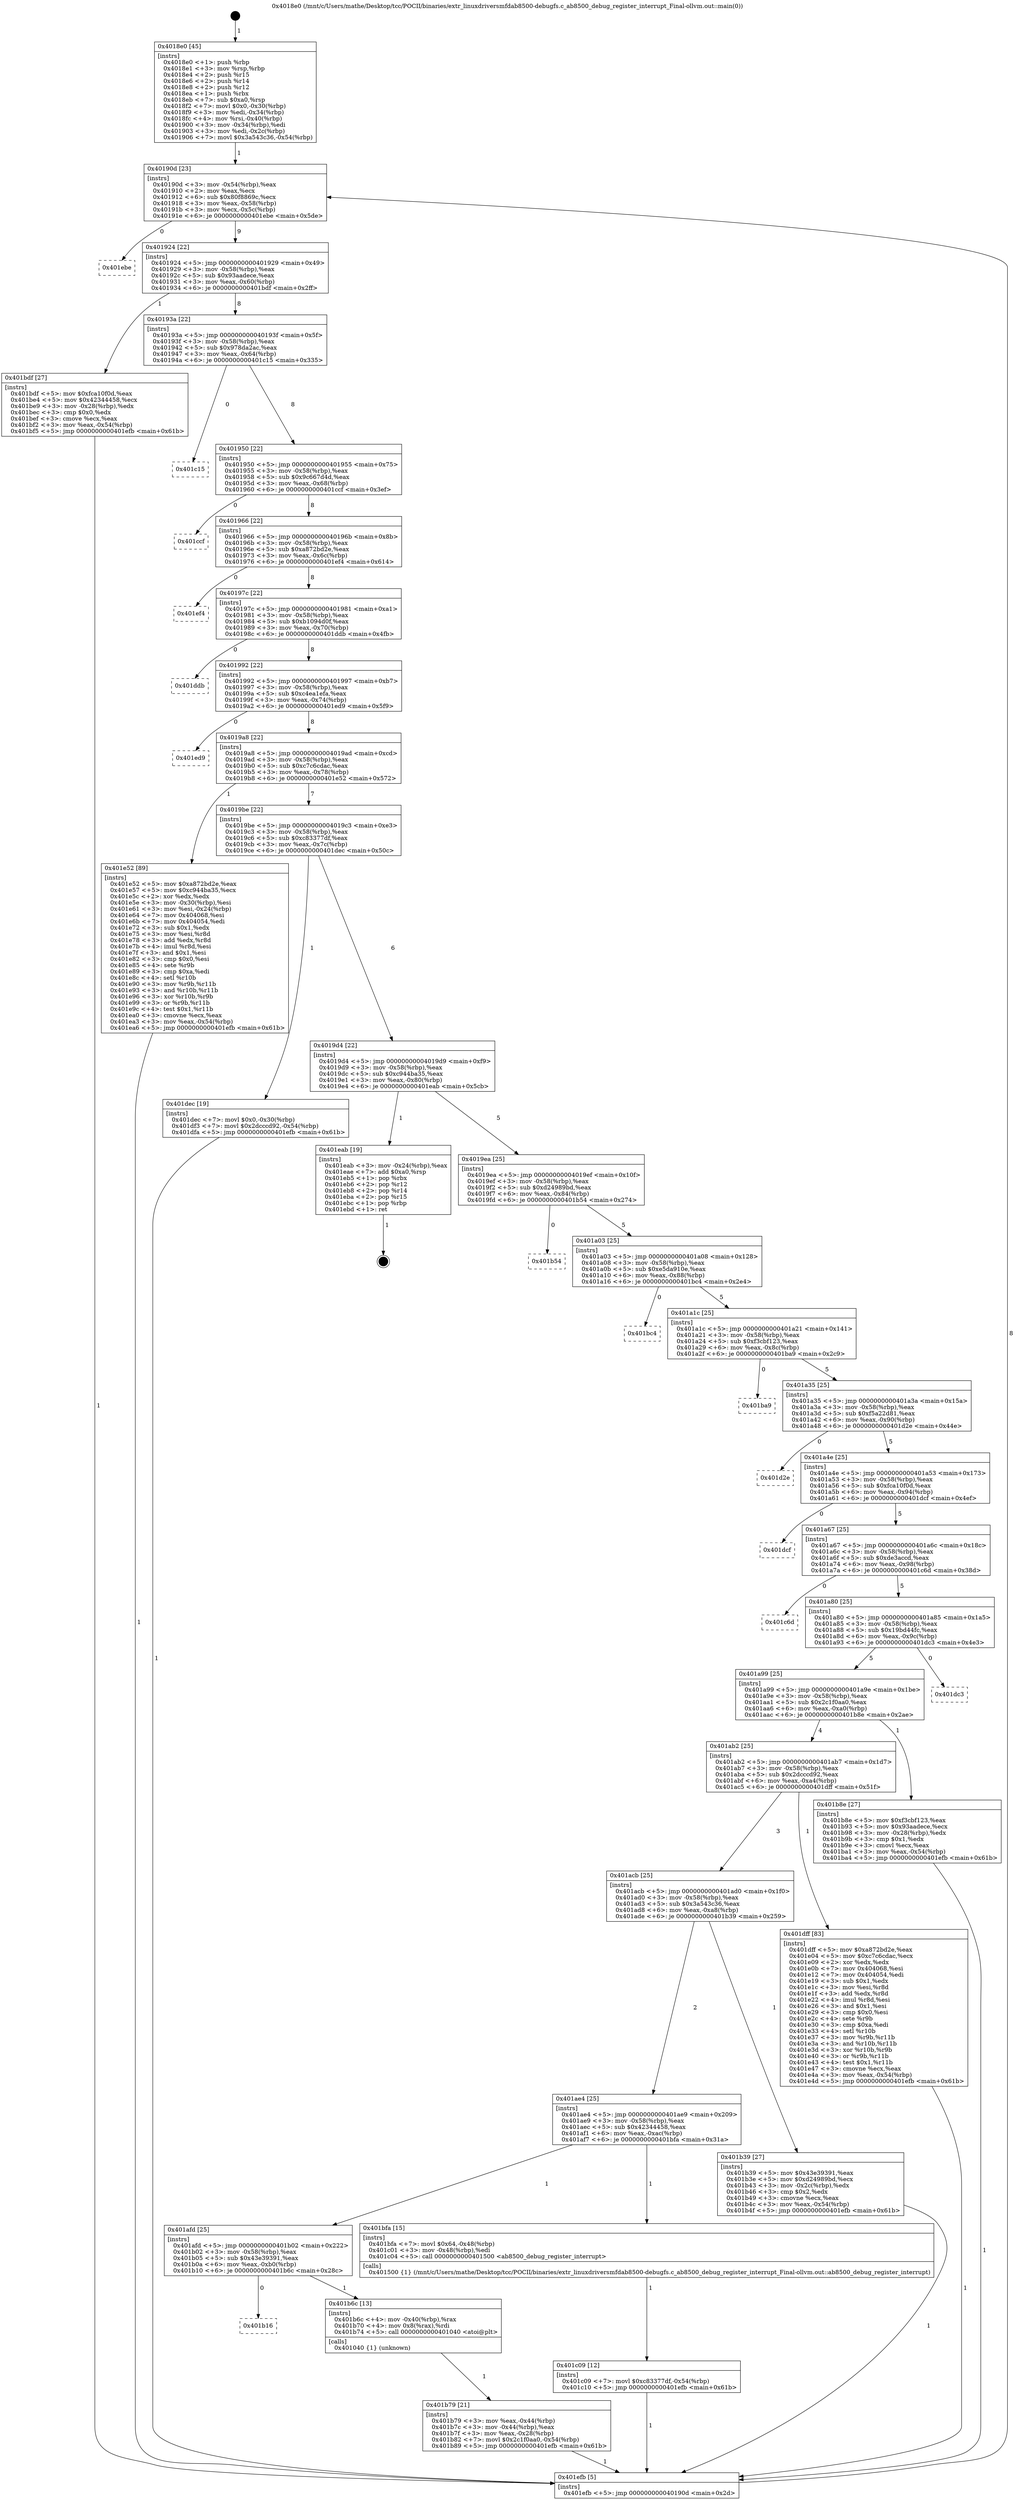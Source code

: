 digraph "0x4018e0" {
  label = "0x4018e0 (/mnt/c/Users/mathe/Desktop/tcc/POCII/binaries/extr_linuxdriversmfdab8500-debugfs.c_ab8500_debug_register_interrupt_Final-ollvm.out::main(0))"
  labelloc = "t"
  node[shape=record]

  Entry [label="",width=0.3,height=0.3,shape=circle,fillcolor=black,style=filled]
  "0x40190d" [label="{
     0x40190d [23]\l
     | [instrs]\l
     &nbsp;&nbsp;0x40190d \<+3\>: mov -0x54(%rbp),%eax\l
     &nbsp;&nbsp;0x401910 \<+2\>: mov %eax,%ecx\l
     &nbsp;&nbsp;0x401912 \<+6\>: sub $0x80f8869c,%ecx\l
     &nbsp;&nbsp;0x401918 \<+3\>: mov %eax,-0x58(%rbp)\l
     &nbsp;&nbsp;0x40191b \<+3\>: mov %ecx,-0x5c(%rbp)\l
     &nbsp;&nbsp;0x40191e \<+6\>: je 0000000000401ebe \<main+0x5de\>\l
  }"]
  "0x401ebe" [label="{
     0x401ebe\l
  }", style=dashed]
  "0x401924" [label="{
     0x401924 [22]\l
     | [instrs]\l
     &nbsp;&nbsp;0x401924 \<+5\>: jmp 0000000000401929 \<main+0x49\>\l
     &nbsp;&nbsp;0x401929 \<+3\>: mov -0x58(%rbp),%eax\l
     &nbsp;&nbsp;0x40192c \<+5\>: sub $0x93aadece,%eax\l
     &nbsp;&nbsp;0x401931 \<+3\>: mov %eax,-0x60(%rbp)\l
     &nbsp;&nbsp;0x401934 \<+6\>: je 0000000000401bdf \<main+0x2ff\>\l
  }"]
  Exit [label="",width=0.3,height=0.3,shape=circle,fillcolor=black,style=filled,peripheries=2]
  "0x401bdf" [label="{
     0x401bdf [27]\l
     | [instrs]\l
     &nbsp;&nbsp;0x401bdf \<+5\>: mov $0xfca10f0d,%eax\l
     &nbsp;&nbsp;0x401be4 \<+5\>: mov $0x42344458,%ecx\l
     &nbsp;&nbsp;0x401be9 \<+3\>: mov -0x28(%rbp),%edx\l
     &nbsp;&nbsp;0x401bec \<+3\>: cmp $0x0,%edx\l
     &nbsp;&nbsp;0x401bef \<+3\>: cmove %ecx,%eax\l
     &nbsp;&nbsp;0x401bf2 \<+3\>: mov %eax,-0x54(%rbp)\l
     &nbsp;&nbsp;0x401bf5 \<+5\>: jmp 0000000000401efb \<main+0x61b\>\l
  }"]
  "0x40193a" [label="{
     0x40193a [22]\l
     | [instrs]\l
     &nbsp;&nbsp;0x40193a \<+5\>: jmp 000000000040193f \<main+0x5f\>\l
     &nbsp;&nbsp;0x40193f \<+3\>: mov -0x58(%rbp),%eax\l
     &nbsp;&nbsp;0x401942 \<+5\>: sub $0x978da2ac,%eax\l
     &nbsp;&nbsp;0x401947 \<+3\>: mov %eax,-0x64(%rbp)\l
     &nbsp;&nbsp;0x40194a \<+6\>: je 0000000000401c15 \<main+0x335\>\l
  }"]
  "0x401c09" [label="{
     0x401c09 [12]\l
     | [instrs]\l
     &nbsp;&nbsp;0x401c09 \<+7\>: movl $0xc83377df,-0x54(%rbp)\l
     &nbsp;&nbsp;0x401c10 \<+5\>: jmp 0000000000401efb \<main+0x61b\>\l
  }"]
  "0x401c15" [label="{
     0x401c15\l
  }", style=dashed]
  "0x401950" [label="{
     0x401950 [22]\l
     | [instrs]\l
     &nbsp;&nbsp;0x401950 \<+5\>: jmp 0000000000401955 \<main+0x75\>\l
     &nbsp;&nbsp;0x401955 \<+3\>: mov -0x58(%rbp),%eax\l
     &nbsp;&nbsp;0x401958 \<+5\>: sub $0x9c667d4d,%eax\l
     &nbsp;&nbsp;0x40195d \<+3\>: mov %eax,-0x68(%rbp)\l
     &nbsp;&nbsp;0x401960 \<+6\>: je 0000000000401ccf \<main+0x3ef\>\l
  }"]
  "0x401b79" [label="{
     0x401b79 [21]\l
     | [instrs]\l
     &nbsp;&nbsp;0x401b79 \<+3\>: mov %eax,-0x44(%rbp)\l
     &nbsp;&nbsp;0x401b7c \<+3\>: mov -0x44(%rbp),%eax\l
     &nbsp;&nbsp;0x401b7f \<+3\>: mov %eax,-0x28(%rbp)\l
     &nbsp;&nbsp;0x401b82 \<+7\>: movl $0x2c1f0aa0,-0x54(%rbp)\l
     &nbsp;&nbsp;0x401b89 \<+5\>: jmp 0000000000401efb \<main+0x61b\>\l
  }"]
  "0x401ccf" [label="{
     0x401ccf\l
  }", style=dashed]
  "0x401966" [label="{
     0x401966 [22]\l
     | [instrs]\l
     &nbsp;&nbsp;0x401966 \<+5\>: jmp 000000000040196b \<main+0x8b\>\l
     &nbsp;&nbsp;0x40196b \<+3\>: mov -0x58(%rbp),%eax\l
     &nbsp;&nbsp;0x40196e \<+5\>: sub $0xa872bd2e,%eax\l
     &nbsp;&nbsp;0x401973 \<+3\>: mov %eax,-0x6c(%rbp)\l
     &nbsp;&nbsp;0x401976 \<+6\>: je 0000000000401ef4 \<main+0x614\>\l
  }"]
  "0x401b16" [label="{
     0x401b16\l
  }", style=dashed]
  "0x401ef4" [label="{
     0x401ef4\l
  }", style=dashed]
  "0x40197c" [label="{
     0x40197c [22]\l
     | [instrs]\l
     &nbsp;&nbsp;0x40197c \<+5\>: jmp 0000000000401981 \<main+0xa1\>\l
     &nbsp;&nbsp;0x401981 \<+3\>: mov -0x58(%rbp),%eax\l
     &nbsp;&nbsp;0x401984 \<+5\>: sub $0xb1094d0f,%eax\l
     &nbsp;&nbsp;0x401989 \<+3\>: mov %eax,-0x70(%rbp)\l
     &nbsp;&nbsp;0x40198c \<+6\>: je 0000000000401ddb \<main+0x4fb\>\l
  }"]
  "0x401b6c" [label="{
     0x401b6c [13]\l
     | [instrs]\l
     &nbsp;&nbsp;0x401b6c \<+4\>: mov -0x40(%rbp),%rax\l
     &nbsp;&nbsp;0x401b70 \<+4\>: mov 0x8(%rax),%rdi\l
     &nbsp;&nbsp;0x401b74 \<+5\>: call 0000000000401040 \<atoi@plt\>\l
     | [calls]\l
     &nbsp;&nbsp;0x401040 \{1\} (unknown)\l
  }"]
  "0x401ddb" [label="{
     0x401ddb\l
  }", style=dashed]
  "0x401992" [label="{
     0x401992 [22]\l
     | [instrs]\l
     &nbsp;&nbsp;0x401992 \<+5\>: jmp 0000000000401997 \<main+0xb7\>\l
     &nbsp;&nbsp;0x401997 \<+3\>: mov -0x58(%rbp),%eax\l
     &nbsp;&nbsp;0x40199a \<+5\>: sub $0xc4ea1efa,%eax\l
     &nbsp;&nbsp;0x40199f \<+3\>: mov %eax,-0x74(%rbp)\l
     &nbsp;&nbsp;0x4019a2 \<+6\>: je 0000000000401ed9 \<main+0x5f9\>\l
  }"]
  "0x401afd" [label="{
     0x401afd [25]\l
     | [instrs]\l
     &nbsp;&nbsp;0x401afd \<+5\>: jmp 0000000000401b02 \<main+0x222\>\l
     &nbsp;&nbsp;0x401b02 \<+3\>: mov -0x58(%rbp),%eax\l
     &nbsp;&nbsp;0x401b05 \<+5\>: sub $0x43e39391,%eax\l
     &nbsp;&nbsp;0x401b0a \<+6\>: mov %eax,-0xb0(%rbp)\l
     &nbsp;&nbsp;0x401b10 \<+6\>: je 0000000000401b6c \<main+0x28c\>\l
  }"]
  "0x401ed9" [label="{
     0x401ed9\l
  }", style=dashed]
  "0x4019a8" [label="{
     0x4019a8 [22]\l
     | [instrs]\l
     &nbsp;&nbsp;0x4019a8 \<+5\>: jmp 00000000004019ad \<main+0xcd\>\l
     &nbsp;&nbsp;0x4019ad \<+3\>: mov -0x58(%rbp),%eax\l
     &nbsp;&nbsp;0x4019b0 \<+5\>: sub $0xc7c6cdac,%eax\l
     &nbsp;&nbsp;0x4019b5 \<+3\>: mov %eax,-0x78(%rbp)\l
     &nbsp;&nbsp;0x4019b8 \<+6\>: je 0000000000401e52 \<main+0x572\>\l
  }"]
  "0x401bfa" [label="{
     0x401bfa [15]\l
     | [instrs]\l
     &nbsp;&nbsp;0x401bfa \<+7\>: movl $0x64,-0x48(%rbp)\l
     &nbsp;&nbsp;0x401c01 \<+3\>: mov -0x48(%rbp),%edi\l
     &nbsp;&nbsp;0x401c04 \<+5\>: call 0000000000401500 \<ab8500_debug_register_interrupt\>\l
     | [calls]\l
     &nbsp;&nbsp;0x401500 \{1\} (/mnt/c/Users/mathe/Desktop/tcc/POCII/binaries/extr_linuxdriversmfdab8500-debugfs.c_ab8500_debug_register_interrupt_Final-ollvm.out::ab8500_debug_register_interrupt)\l
  }"]
  "0x401e52" [label="{
     0x401e52 [89]\l
     | [instrs]\l
     &nbsp;&nbsp;0x401e52 \<+5\>: mov $0xa872bd2e,%eax\l
     &nbsp;&nbsp;0x401e57 \<+5\>: mov $0xc944ba35,%ecx\l
     &nbsp;&nbsp;0x401e5c \<+2\>: xor %edx,%edx\l
     &nbsp;&nbsp;0x401e5e \<+3\>: mov -0x30(%rbp),%esi\l
     &nbsp;&nbsp;0x401e61 \<+3\>: mov %esi,-0x24(%rbp)\l
     &nbsp;&nbsp;0x401e64 \<+7\>: mov 0x404068,%esi\l
     &nbsp;&nbsp;0x401e6b \<+7\>: mov 0x404054,%edi\l
     &nbsp;&nbsp;0x401e72 \<+3\>: sub $0x1,%edx\l
     &nbsp;&nbsp;0x401e75 \<+3\>: mov %esi,%r8d\l
     &nbsp;&nbsp;0x401e78 \<+3\>: add %edx,%r8d\l
     &nbsp;&nbsp;0x401e7b \<+4\>: imul %r8d,%esi\l
     &nbsp;&nbsp;0x401e7f \<+3\>: and $0x1,%esi\l
     &nbsp;&nbsp;0x401e82 \<+3\>: cmp $0x0,%esi\l
     &nbsp;&nbsp;0x401e85 \<+4\>: sete %r9b\l
     &nbsp;&nbsp;0x401e89 \<+3\>: cmp $0xa,%edi\l
     &nbsp;&nbsp;0x401e8c \<+4\>: setl %r10b\l
     &nbsp;&nbsp;0x401e90 \<+3\>: mov %r9b,%r11b\l
     &nbsp;&nbsp;0x401e93 \<+3\>: and %r10b,%r11b\l
     &nbsp;&nbsp;0x401e96 \<+3\>: xor %r10b,%r9b\l
     &nbsp;&nbsp;0x401e99 \<+3\>: or %r9b,%r11b\l
     &nbsp;&nbsp;0x401e9c \<+4\>: test $0x1,%r11b\l
     &nbsp;&nbsp;0x401ea0 \<+3\>: cmovne %ecx,%eax\l
     &nbsp;&nbsp;0x401ea3 \<+3\>: mov %eax,-0x54(%rbp)\l
     &nbsp;&nbsp;0x401ea6 \<+5\>: jmp 0000000000401efb \<main+0x61b\>\l
  }"]
  "0x4019be" [label="{
     0x4019be [22]\l
     | [instrs]\l
     &nbsp;&nbsp;0x4019be \<+5\>: jmp 00000000004019c3 \<main+0xe3\>\l
     &nbsp;&nbsp;0x4019c3 \<+3\>: mov -0x58(%rbp),%eax\l
     &nbsp;&nbsp;0x4019c6 \<+5\>: sub $0xc83377df,%eax\l
     &nbsp;&nbsp;0x4019cb \<+3\>: mov %eax,-0x7c(%rbp)\l
     &nbsp;&nbsp;0x4019ce \<+6\>: je 0000000000401dec \<main+0x50c\>\l
  }"]
  "0x4018e0" [label="{
     0x4018e0 [45]\l
     | [instrs]\l
     &nbsp;&nbsp;0x4018e0 \<+1\>: push %rbp\l
     &nbsp;&nbsp;0x4018e1 \<+3\>: mov %rsp,%rbp\l
     &nbsp;&nbsp;0x4018e4 \<+2\>: push %r15\l
     &nbsp;&nbsp;0x4018e6 \<+2\>: push %r14\l
     &nbsp;&nbsp;0x4018e8 \<+2\>: push %r12\l
     &nbsp;&nbsp;0x4018ea \<+1\>: push %rbx\l
     &nbsp;&nbsp;0x4018eb \<+7\>: sub $0xa0,%rsp\l
     &nbsp;&nbsp;0x4018f2 \<+7\>: movl $0x0,-0x30(%rbp)\l
     &nbsp;&nbsp;0x4018f9 \<+3\>: mov %edi,-0x34(%rbp)\l
     &nbsp;&nbsp;0x4018fc \<+4\>: mov %rsi,-0x40(%rbp)\l
     &nbsp;&nbsp;0x401900 \<+3\>: mov -0x34(%rbp),%edi\l
     &nbsp;&nbsp;0x401903 \<+3\>: mov %edi,-0x2c(%rbp)\l
     &nbsp;&nbsp;0x401906 \<+7\>: movl $0x3a543c36,-0x54(%rbp)\l
  }"]
  "0x401dec" [label="{
     0x401dec [19]\l
     | [instrs]\l
     &nbsp;&nbsp;0x401dec \<+7\>: movl $0x0,-0x30(%rbp)\l
     &nbsp;&nbsp;0x401df3 \<+7\>: movl $0x2dcccd92,-0x54(%rbp)\l
     &nbsp;&nbsp;0x401dfa \<+5\>: jmp 0000000000401efb \<main+0x61b\>\l
  }"]
  "0x4019d4" [label="{
     0x4019d4 [22]\l
     | [instrs]\l
     &nbsp;&nbsp;0x4019d4 \<+5\>: jmp 00000000004019d9 \<main+0xf9\>\l
     &nbsp;&nbsp;0x4019d9 \<+3\>: mov -0x58(%rbp),%eax\l
     &nbsp;&nbsp;0x4019dc \<+5\>: sub $0xc944ba35,%eax\l
     &nbsp;&nbsp;0x4019e1 \<+3\>: mov %eax,-0x80(%rbp)\l
     &nbsp;&nbsp;0x4019e4 \<+6\>: je 0000000000401eab \<main+0x5cb\>\l
  }"]
  "0x401efb" [label="{
     0x401efb [5]\l
     | [instrs]\l
     &nbsp;&nbsp;0x401efb \<+5\>: jmp 000000000040190d \<main+0x2d\>\l
  }"]
  "0x401eab" [label="{
     0x401eab [19]\l
     | [instrs]\l
     &nbsp;&nbsp;0x401eab \<+3\>: mov -0x24(%rbp),%eax\l
     &nbsp;&nbsp;0x401eae \<+7\>: add $0xa0,%rsp\l
     &nbsp;&nbsp;0x401eb5 \<+1\>: pop %rbx\l
     &nbsp;&nbsp;0x401eb6 \<+2\>: pop %r12\l
     &nbsp;&nbsp;0x401eb8 \<+2\>: pop %r14\l
     &nbsp;&nbsp;0x401eba \<+2\>: pop %r15\l
     &nbsp;&nbsp;0x401ebc \<+1\>: pop %rbp\l
     &nbsp;&nbsp;0x401ebd \<+1\>: ret\l
  }"]
  "0x4019ea" [label="{
     0x4019ea [25]\l
     | [instrs]\l
     &nbsp;&nbsp;0x4019ea \<+5\>: jmp 00000000004019ef \<main+0x10f\>\l
     &nbsp;&nbsp;0x4019ef \<+3\>: mov -0x58(%rbp),%eax\l
     &nbsp;&nbsp;0x4019f2 \<+5\>: sub $0xd24989bd,%eax\l
     &nbsp;&nbsp;0x4019f7 \<+6\>: mov %eax,-0x84(%rbp)\l
     &nbsp;&nbsp;0x4019fd \<+6\>: je 0000000000401b54 \<main+0x274\>\l
  }"]
  "0x401ae4" [label="{
     0x401ae4 [25]\l
     | [instrs]\l
     &nbsp;&nbsp;0x401ae4 \<+5\>: jmp 0000000000401ae9 \<main+0x209\>\l
     &nbsp;&nbsp;0x401ae9 \<+3\>: mov -0x58(%rbp),%eax\l
     &nbsp;&nbsp;0x401aec \<+5\>: sub $0x42344458,%eax\l
     &nbsp;&nbsp;0x401af1 \<+6\>: mov %eax,-0xac(%rbp)\l
     &nbsp;&nbsp;0x401af7 \<+6\>: je 0000000000401bfa \<main+0x31a\>\l
  }"]
  "0x401b54" [label="{
     0x401b54\l
  }", style=dashed]
  "0x401a03" [label="{
     0x401a03 [25]\l
     | [instrs]\l
     &nbsp;&nbsp;0x401a03 \<+5\>: jmp 0000000000401a08 \<main+0x128\>\l
     &nbsp;&nbsp;0x401a08 \<+3\>: mov -0x58(%rbp),%eax\l
     &nbsp;&nbsp;0x401a0b \<+5\>: sub $0xe5da910e,%eax\l
     &nbsp;&nbsp;0x401a10 \<+6\>: mov %eax,-0x88(%rbp)\l
     &nbsp;&nbsp;0x401a16 \<+6\>: je 0000000000401bc4 \<main+0x2e4\>\l
  }"]
  "0x401b39" [label="{
     0x401b39 [27]\l
     | [instrs]\l
     &nbsp;&nbsp;0x401b39 \<+5\>: mov $0x43e39391,%eax\l
     &nbsp;&nbsp;0x401b3e \<+5\>: mov $0xd24989bd,%ecx\l
     &nbsp;&nbsp;0x401b43 \<+3\>: mov -0x2c(%rbp),%edx\l
     &nbsp;&nbsp;0x401b46 \<+3\>: cmp $0x2,%edx\l
     &nbsp;&nbsp;0x401b49 \<+3\>: cmovne %ecx,%eax\l
     &nbsp;&nbsp;0x401b4c \<+3\>: mov %eax,-0x54(%rbp)\l
     &nbsp;&nbsp;0x401b4f \<+5\>: jmp 0000000000401efb \<main+0x61b\>\l
  }"]
  "0x401bc4" [label="{
     0x401bc4\l
  }", style=dashed]
  "0x401a1c" [label="{
     0x401a1c [25]\l
     | [instrs]\l
     &nbsp;&nbsp;0x401a1c \<+5\>: jmp 0000000000401a21 \<main+0x141\>\l
     &nbsp;&nbsp;0x401a21 \<+3\>: mov -0x58(%rbp),%eax\l
     &nbsp;&nbsp;0x401a24 \<+5\>: sub $0xf3cbf123,%eax\l
     &nbsp;&nbsp;0x401a29 \<+6\>: mov %eax,-0x8c(%rbp)\l
     &nbsp;&nbsp;0x401a2f \<+6\>: je 0000000000401ba9 \<main+0x2c9\>\l
  }"]
  "0x401acb" [label="{
     0x401acb [25]\l
     | [instrs]\l
     &nbsp;&nbsp;0x401acb \<+5\>: jmp 0000000000401ad0 \<main+0x1f0\>\l
     &nbsp;&nbsp;0x401ad0 \<+3\>: mov -0x58(%rbp),%eax\l
     &nbsp;&nbsp;0x401ad3 \<+5\>: sub $0x3a543c36,%eax\l
     &nbsp;&nbsp;0x401ad8 \<+6\>: mov %eax,-0xa8(%rbp)\l
     &nbsp;&nbsp;0x401ade \<+6\>: je 0000000000401b39 \<main+0x259\>\l
  }"]
  "0x401ba9" [label="{
     0x401ba9\l
  }", style=dashed]
  "0x401a35" [label="{
     0x401a35 [25]\l
     | [instrs]\l
     &nbsp;&nbsp;0x401a35 \<+5\>: jmp 0000000000401a3a \<main+0x15a\>\l
     &nbsp;&nbsp;0x401a3a \<+3\>: mov -0x58(%rbp),%eax\l
     &nbsp;&nbsp;0x401a3d \<+5\>: sub $0xf5a22d81,%eax\l
     &nbsp;&nbsp;0x401a42 \<+6\>: mov %eax,-0x90(%rbp)\l
     &nbsp;&nbsp;0x401a48 \<+6\>: je 0000000000401d2e \<main+0x44e\>\l
  }"]
  "0x401dff" [label="{
     0x401dff [83]\l
     | [instrs]\l
     &nbsp;&nbsp;0x401dff \<+5\>: mov $0xa872bd2e,%eax\l
     &nbsp;&nbsp;0x401e04 \<+5\>: mov $0xc7c6cdac,%ecx\l
     &nbsp;&nbsp;0x401e09 \<+2\>: xor %edx,%edx\l
     &nbsp;&nbsp;0x401e0b \<+7\>: mov 0x404068,%esi\l
     &nbsp;&nbsp;0x401e12 \<+7\>: mov 0x404054,%edi\l
     &nbsp;&nbsp;0x401e19 \<+3\>: sub $0x1,%edx\l
     &nbsp;&nbsp;0x401e1c \<+3\>: mov %esi,%r8d\l
     &nbsp;&nbsp;0x401e1f \<+3\>: add %edx,%r8d\l
     &nbsp;&nbsp;0x401e22 \<+4\>: imul %r8d,%esi\l
     &nbsp;&nbsp;0x401e26 \<+3\>: and $0x1,%esi\l
     &nbsp;&nbsp;0x401e29 \<+3\>: cmp $0x0,%esi\l
     &nbsp;&nbsp;0x401e2c \<+4\>: sete %r9b\l
     &nbsp;&nbsp;0x401e30 \<+3\>: cmp $0xa,%edi\l
     &nbsp;&nbsp;0x401e33 \<+4\>: setl %r10b\l
     &nbsp;&nbsp;0x401e37 \<+3\>: mov %r9b,%r11b\l
     &nbsp;&nbsp;0x401e3a \<+3\>: and %r10b,%r11b\l
     &nbsp;&nbsp;0x401e3d \<+3\>: xor %r10b,%r9b\l
     &nbsp;&nbsp;0x401e40 \<+3\>: or %r9b,%r11b\l
     &nbsp;&nbsp;0x401e43 \<+4\>: test $0x1,%r11b\l
     &nbsp;&nbsp;0x401e47 \<+3\>: cmovne %ecx,%eax\l
     &nbsp;&nbsp;0x401e4a \<+3\>: mov %eax,-0x54(%rbp)\l
     &nbsp;&nbsp;0x401e4d \<+5\>: jmp 0000000000401efb \<main+0x61b\>\l
  }"]
  "0x401d2e" [label="{
     0x401d2e\l
  }", style=dashed]
  "0x401a4e" [label="{
     0x401a4e [25]\l
     | [instrs]\l
     &nbsp;&nbsp;0x401a4e \<+5\>: jmp 0000000000401a53 \<main+0x173\>\l
     &nbsp;&nbsp;0x401a53 \<+3\>: mov -0x58(%rbp),%eax\l
     &nbsp;&nbsp;0x401a56 \<+5\>: sub $0xfca10f0d,%eax\l
     &nbsp;&nbsp;0x401a5b \<+6\>: mov %eax,-0x94(%rbp)\l
     &nbsp;&nbsp;0x401a61 \<+6\>: je 0000000000401dcf \<main+0x4ef\>\l
  }"]
  "0x401ab2" [label="{
     0x401ab2 [25]\l
     | [instrs]\l
     &nbsp;&nbsp;0x401ab2 \<+5\>: jmp 0000000000401ab7 \<main+0x1d7\>\l
     &nbsp;&nbsp;0x401ab7 \<+3\>: mov -0x58(%rbp),%eax\l
     &nbsp;&nbsp;0x401aba \<+5\>: sub $0x2dcccd92,%eax\l
     &nbsp;&nbsp;0x401abf \<+6\>: mov %eax,-0xa4(%rbp)\l
     &nbsp;&nbsp;0x401ac5 \<+6\>: je 0000000000401dff \<main+0x51f\>\l
  }"]
  "0x401dcf" [label="{
     0x401dcf\l
  }", style=dashed]
  "0x401a67" [label="{
     0x401a67 [25]\l
     | [instrs]\l
     &nbsp;&nbsp;0x401a67 \<+5\>: jmp 0000000000401a6c \<main+0x18c\>\l
     &nbsp;&nbsp;0x401a6c \<+3\>: mov -0x58(%rbp),%eax\l
     &nbsp;&nbsp;0x401a6f \<+5\>: sub $0xde3accd,%eax\l
     &nbsp;&nbsp;0x401a74 \<+6\>: mov %eax,-0x98(%rbp)\l
     &nbsp;&nbsp;0x401a7a \<+6\>: je 0000000000401c6d \<main+0x38d\>\l
  }"]
  "0x401b8e" [label="{
     0x401b8e [27]\l
     | [instrs]\l
     &nbsp;&nbsp;0x401b8e \<+5\>: mov $0xf3cbf123,%eax\l
     &nbsp;&nbsp;0x401b93 \<+5\>: mov $0x93aadece,%ecx\l
     &nbsp;&nbsp;0x401b98 \<+3\>: mov -0x28(%rbp),%edx\l
     &nbsp;&nbsp;0x401b9b \<+3\>: cmp $0x1,%edx\l
     &nbsp;&nbsp;0x401b9e \<+3\>: cmovl %ecx,%eax\l
     &nbsp;&nbsp;0x401ba1 \<+3\>: mov %eax,-0x54(%rbp)\l
     &nbsp;&nbsp;0x401ba4 \<+5\>: jmp 0000000000401efb \<main+0x61b\>\l
  }"]
  "0x401c6d" [label="{
     0x401c6d\l
  }", style=dashed]
  "0x401a80" [label="{
     0x401a80 [25]\l
     | [instrs]\l
     &nbsp;&nbsp;0x401a80 \<+5\>: jmp 0000000000401a85 \<main+0x1a5\>\l
     &nbsp;&nbsp;0x401a85 \<+3\>: mov -0x58(%rbp),%eax\l
     &nbsp;&nbsp;0x401a88 \<+5\>: sub $0x19bd44fc,%eax\l
     &nbsp;&nbsp;0x401a8d \<+6\>: mov %eax,-0x9c(%rbp)\l
     &nbsp;&nbsp;0x401a93 \<+6\>: je 0000000000401dc3 \<main+0x4e3\>\l
  }"]
  "0x401a99" [label="{
     0x401a99 [25]\l
     | [instrs]\l
     &nbsp;&nbsp;0x401a99 \<+5\>: jmp 0000000000401a9e \<main+0x1be\>\l
     &nbsp;&nbsp;0x401a9e \<+3\>: mov -0x58(%rbp),%eax\l
     &nbsp;&nbsp;0x401aa1 \<+5\>: sub $0x2c1f0aa0,%eax\l
     &nbsp;&nbsp;0x401aa6 \<+6\>: mov %eax,-0xa0(%rbp)\l
     &nbsp;&nbsp;0x401aac \<+6\>: je 0000000000401b8e \<main+0x2ae\>\l
  }"]
  "0x401dc3" [label="{
     0x401dc3\l
  }", style=dashed]
  Entry -> "0x4018e0" [label=" 1"]
  "0x40190d" -> "0x401ebe" [label=" 0"]
  "0x40190d" -> "0x401924" [label=" 9"]
  "0x401eab" -> Exit [label=" 1"]
  "0x401924" -> "0x401bdf" [label=" 1"]
  "0x401924" -> "0x40193a" [label=" 8"]
  "0x401e52" -> "0x401efb" [label=" 1"]
  "0x40193a" -> "0x401c15" [label=" 0"]
  "0x40193a" -> "0x401950" [label=" 8"]
  "0x401dff" -> "0x401efb" [label=" 1"]
  "0x401950" -> "0x401ccf" [label=" 0"]
  "0x401950" -> "0x401966" [label=" 8"]
  "0x401dec" -> "0x401efb" [label=" 1"]
  "0x401966" -> "0x401ef4" [label=" 0"]
  "0x401966" -> "0x40197c" [label=" 8"]
  "0x401c09" -> "0x401efb" [label=" 1"]
  "0x40197c" -> "0x401ddb" [label=" 0"]
  "0x40197c" -> "0x401992" [label=" 8"]
  "0x401bfa" -> "0x401c09" [label=" 1"]
  "0x401992" -> "0x401ed9" [label=" 0"]
  "0x401992" -> "0x4019a8" [label=" 8"]
  "0x401b8e" -> "0x401efb" [label=" 1"]
  "0x4019a8" -> "0x401e52" [label=" 1"]
  "0x4019a8" -> "0x4019be" [label=" 7"]
  "0x401b79" -> "0x401efb" [label=" 1"]
  "0x4019be" -> "0x401dec" [label=" 1"]
  "0x4019be" -> "0x4019d4" [label=" 6"]
  "0x401afd" -> "0x401b16" [label=" 0"]
  "0x4019d4" -> "0x401eab" [label=" 1"]
  "0x4019d4" -> "0x4019ea" [label=" 5"]
  "0x401afd" -> "0x401b6c" [label=" 1"]
  "0x4019ea" -> "0x401b54" [label=" 0"]
  "0x4019ea" -> "0x401a03" [label=" 5"]
  "0x401bdf" -> "0x401efb" [label=" 1"]
  "0x401a03" -> "0x401bc4" [label=" 0"]
  "0x401a03" -> "0x401a1c" [label=" 5"]
  "0x401ae4" -> "0x401afd" [label=" 1"]
  "0x401a1c" -> "0x401ba9" [label=" 0"]
  "0x401a1c" -> "0x401a35" [label=" 5"]
  "0x401b6c" -> "0x401b79" [label=" 1"]
  "0x401a35" -> "0x401d2e" [label=" 0"]
  "0x401a35" -> "0x401a4e" [label=" 5"]
  "0x401efb" -> "0x40190d" [label=" 8"]
  "0x401a4e" -> "0x401dcf" [label=" 0"]
  "0x401a4e" -> "0x401a67" [label=" 5"]
  "0x401b39" -> "0x401efb" [label=" 1"]
  "0x401a67" -> "0x401c6d" [label=" 0"]
  "0x401a67" -> "0x401a80" [label=" 5"]
  "0x401acb" -> "0x401ae4" [label=" 2"]
  "0x401a80" -> "0x401dc3" [label=" 0"]
  "0x401a80" -> "0x401a99" [label=" 5"]
  "0x401acb" -> "0x401b39" [label=" 1"]
  "0x401a99" -> "0x401b8e" [label=" 1"]
  "0x401a99" -> "0x401ab2" [label=" 4"]
  "0x4018e0" -> "0x40190d" [label=" 1"]
  "0x401ab2" -> "0x401dff" [label=" 1"]
  "0x401ab2" -> "0x401acb" [label=" 3"]
  "0x401ae4" -> "0x401bfa" [label=" 1"]
}
